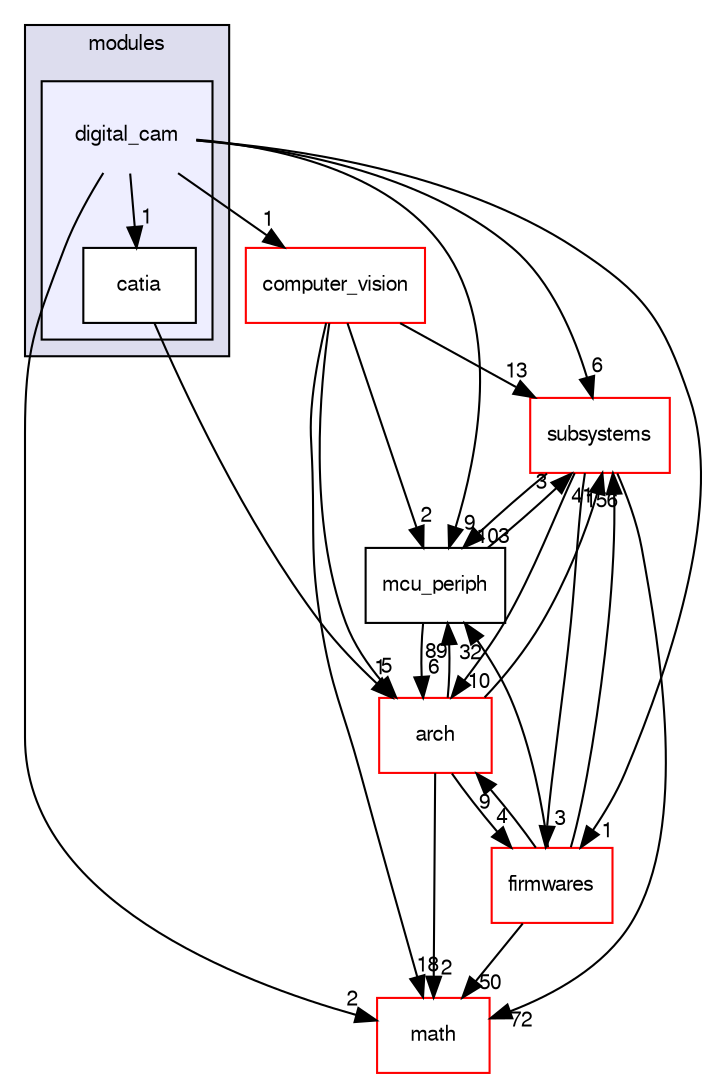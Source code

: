 digraph "sw/airborne/modules/digital_cam" {
  compound=true
  node [ fontsize="10", fontname="FreeSans"];
  edge [ labelfontsize="10", labelfontname="FreeSans"];
  subgraph clusterdir_c2abcdd6ccb39c3582929c0e3f5651c2 {
    graph [ bgcolor="#ddddee", pencolor="black", label="modules" fontname="FreeSans", fontsize="10", URL="dir_c2abcdd6ccb39c3582929c0e3f5651c2.html"]
  subgraph clusterdir_9cd42eb44f1e76fa7c8c7cd9c9a53863 {
    graph [ bgcolor="#eeeeff", pencolor="black", label="" URL="dir_9cd42eb44f1e76fa7c8c7cd9c9a53863.html"];
    dir_9cd42eb44f1e76fa7c8c7cd9c9a53863 [shape=plaintext label="digital_cam"];
    dir_8d52ef0129d8a0d69e51e902d77cc0c9 [shape=box label="catia" color="black" fillcolor="white" style="filled" URL="dir_8d52ef0129d8a0d69e51e902d77cc0c9.html"];
  }
  }
  dir_12d6ec7aac5a4a9b8cee17e35022d7c7 [shape=box label="subsystems" fillcolor="white" style="filled" color="red" URL="dir_12d6ec7aac5a4a9b8cee17e35022d7c7.html"];
  dir_304e79c9f5d09ea65a2f55aafb6a6b9d [shape=box label="computer_vision" fillcolor="white" style="filled" color="red" URL="dir_304e79c9f5d09ea65a2f55aafb6a6b9d.html"];
  dir_1ca43f6a116d741d80fb1d0555a2b198 [shape=box label="mcu_periph" URL="dir_1ca43f6a116d741d80fb1d0555a2b198.html"];
  dir_fc6475eb39ea0144fb6697b809fd11a9 [shape=box label="arch" fillcolor="white" style="filled" color="red" URL="dir_fc6475eb39ea0144fb6697b809fd11a9.html"];
  dir_e7d2494544042a787a6ee70a779a5e07 [shape=box label="firmwares" fillcolor="white" style="filled" color="red" URL="dir_e7d2494544042a787a6ee70a779a5e07.html"];
  dir_29343b6f5fcd4b75a5dfbb985ff56864 [shape=box label="math" fillcolor="white" style="filled" color="red" URL="dir_29343b6f5fcd4b75a5dfbb985ff56864.html"];
  dir_12d6ec7aac5a4a9b8cee17e35022d7c7->dir_1ca43f6a116d741d80fb1d0555a2b198 [headlabel="103", labeldistance=1.5 headhref="dir_000051_000120.html"];
  dir_12d6ec7aac5a4a9b8cee17e35022d7c7->dir_fc6475eb39ea0144fb6697b809fd11a9 [headlabel="10", labeldistance=1.5 headhref="dir_000051_000002.html"];
  dir_12d6ec7aac5a4a9b8cee17e35022d7c7->dir_e7d2494544042a787a6ee70a779a5e07 [headlabel="3", labeldistance=1.5 headhref="dir_000051_000105.html"];
  dir_12d6ec7aac5a4a9b8cee17e35022d7c7->dir_29343b6f5fcd4b75a5dfbb985ff56864 [headlabel="72", labeldistance=1.5 headhref="dir_000051_000118.html"];
  dir_304e79c9f5d09ea65a2f55aafb6a6b9d->dir_12d6ec7aac5a4a9b8cee17e35022d7c7 [headlabel="13", labeldistance=1.5 headhref="dir_000134_000051.html"];
  dir_304e79c9f5d09ea65a2f55aafb6a6b9d->dir_1ca43f6a116d741d80fb1d0555a2b198 [headlabel="2", labeldistance=1.5 headhref="dir_000134_000120.html"];
  dir_304e79c9f5d09ea65a2f55aafb6a6b9d->dir_fc6475eb39ea0144fb6697b809fd11a9 [headlabel="5", labeldistance=1.5 headhref="dir_000134_000002.html"];
  dir_304e79c9f5d09ea65a2f55aafb6a6b9d->dir_29343b6f5fcd4b75a5dfbb985ff56864 [headlabel="18", labeldistance=1.5 headhref="dir_000134_000118.html"];
  dir_8d52ef0129d8a0d69e51e902d77cc0c9->dir_fc6475eb39ea0144fb6697b809fd11a9 [headlabel="1", labeldistance=1.5 headhref="dir_000155_000002.html"];
  dir_1ca43f6a116d741d80fb1d0555a2b198->dir_12d6ec7aac5a4a9b8cee17e35022d7c7 [headlabel="3", labeldistance=1.5 headhref="dir_000120_000051.html"];
  dir_1ca43f6a116d741d80fb1d0555a2b198->dir_fc6475eb39ea0144fb6697b809fd11a9 [headlabel="6", labeldistance=1.5 headhref="dir_000120_000002.html"];
  dir_9cd42eb44f1e76fa7c8c7cd9c9a53863->dir_12d6ec7aac5a4a9b8cee17e35022d7c7 [headlabel="6", labeldistance=1.5 headhref="dir_000154_000051.html"];
  dir_9cd42eb44f1e76fa7c8c7cd9c9a53863->dir_304e79c9f5d09ea65a2f55aafb6a6b9d [headlabel="1", labeldistance=1.5 headhref="dir_000154_000134.html"];
  dir_9cd42eb44f1e76fa7c8c7cd9c9a53863->dir_8d52ef0129d8a0d69e51e902d77cc0c9 [headlabel="1", labeldistance=1.5 headhref="dir_000154_000155.html"];
  dir_9cd42eb44f1e76fa7c8c7cd9c9a53863->dir_1ca43f6a116d741d80fb1d0555a2b198 [headlabel="9", labeldistance=1.5 headhref="dir_000154_000120.html"];
  dir_9cd42eb44f1e76fa7c8c7cd9c9a53863->dir_e7d2494544042a787a6ee70a779a5e07 [headlabel="1", labeldistance=1.5 headhref="dir_000154_000105.html"];
  dir_9cd42eb44f1e76fa7c8c7cd9c9a53863->dir_29343b6f5fcd4b75a5dfbb985ff56864 [headlabel="2", labeldistance=1.5 headhref="dir_000154_000118.html"];
  dir_fc6475eb39ea0144fb6697b809fd11a9->dir_12d6ec7aac5a4a9b8cee17e35022d7c7 [headlabel="41", labeldistance=1.5 headhref="dir_000002_000051.html"];
  dir_fc6475eb39ea0144fb6697b809fd11a9->dir_1ca43f6a116d741d80fb1d0555a2b198 [headlabel="89", labeldistance=1.5 headhref="dir_000002_000120.html"];
  dir_fc6475eb39ea0144fb6697b809fd11a9->dir_e7d2494544042a787a6ee70a779a5e07 [headlabel="4", labeldistance=1.5 headhref="dir_000002_000105.html"];
  dir_fc6475eb39ea0144fb6697b809fd11a9->dir_29343b6f5fcd4b75a5dfbb985ff56864 [headlabel="2", labeldistance=1.5 headhref="dir_000002_000118.html"];
  dir_e7d2494544042a787a6ee70a779a5e07->dir_12d6ec7aac5a4a9b8cee17e35022d7c7 [headlabel="156", labeldistance=1.5 headhref="dir_000105_000051.html"];
  dir_e7d2494544042a787a6ee70a779a5e07->dir_1ca43f6a116d741d80fb1d0555a2b198 [headlabel="32", labeldistance=1.5 headhref="dir_000105_000120.html"];
  dir_e7d2494544042a787a6ee70a779a5e07->dir_fc6475eb39ea0144fb6697b809fd11a9 [headlabel="9", labeldistance=1.5 headhref="dir_000105_000002.html"];
  dir_e7d2494544042a787a6ee70a779a5e07->dir_29343b6f5fcd4b75a5dfbb985ff56864 [headlabel="50", labeldistance=1.5 headhref="dir_000105_000118.html"];
}
